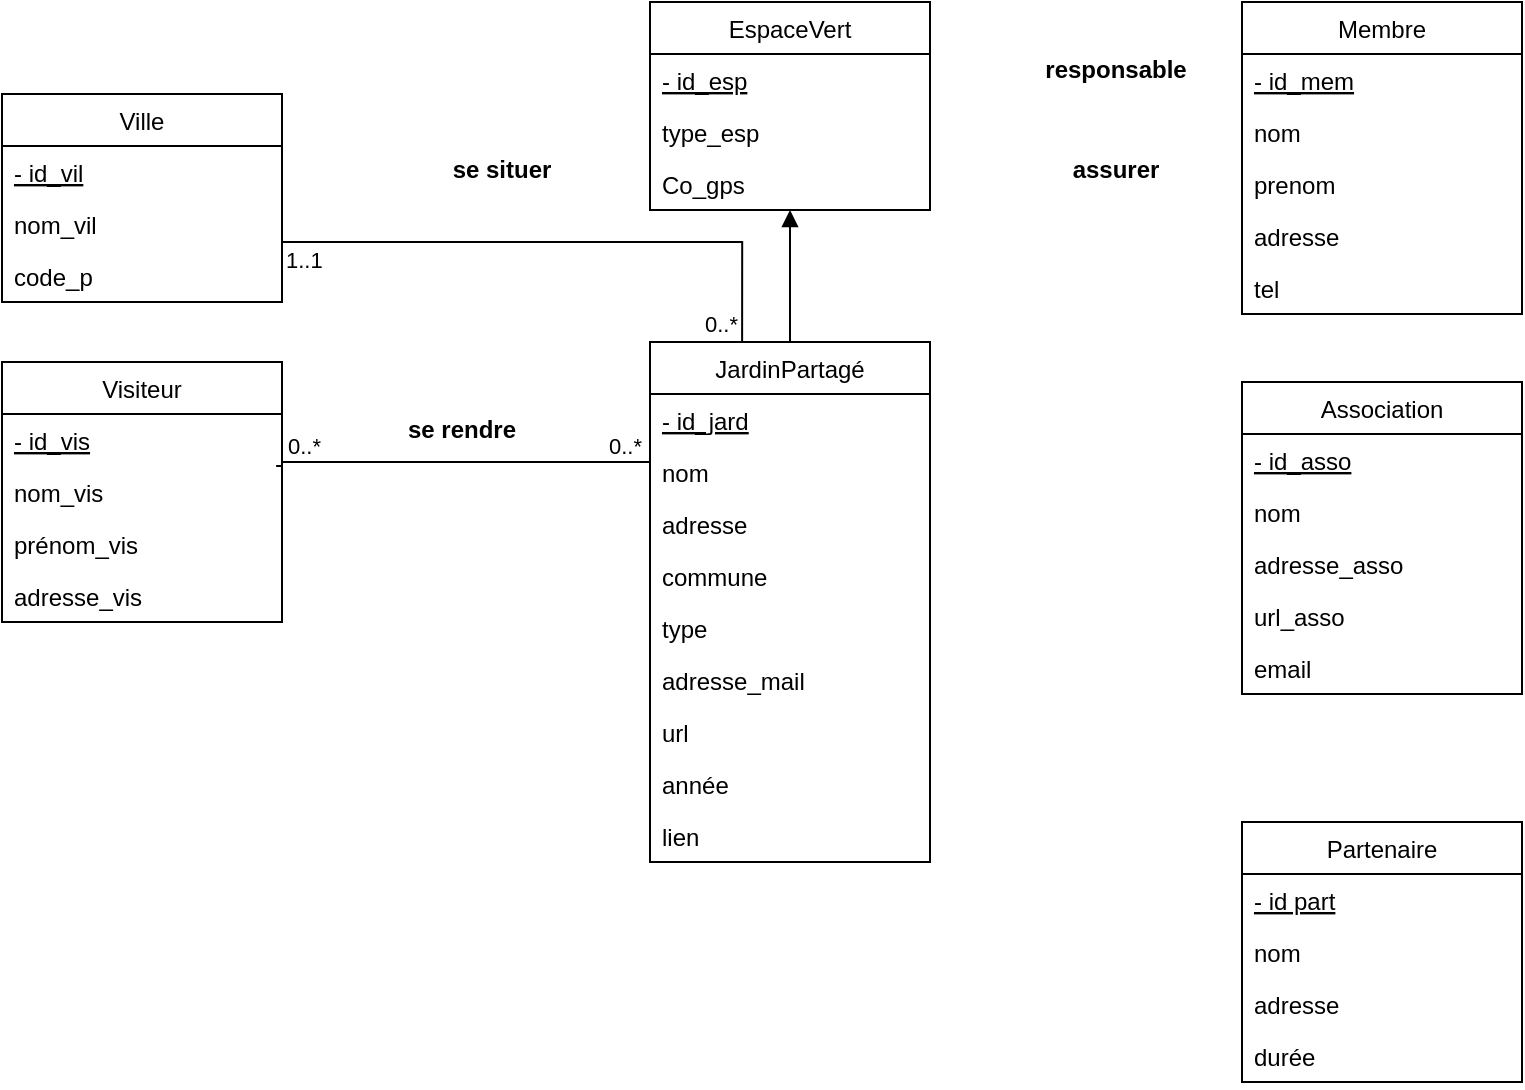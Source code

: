 <mxfile version="20.2.8" type="github">
  <diagram id="DqiYeBTS1EIa6dmCcwR_" name="Page-1">
    <mxGraphModel dx="1038" dy="536" grid="1" gridSize="10" guides="1" tooltips="1" connect="1" arrows="1" fold="1" page="1" pageScale="1" pageWidth="827" pageHeight="1169" math="0" shadow="0">
      <root>
        <mxCell id="0" />
        <mxCell id="1" parent="0" />
        <mxCell id="fsXprgT_zU-8kSGe1b56-10" value="EspaceVert" style="swimlane;fontStyle=0;childLayout=stackLayout;horizontal=1;startSize=26;fillColor=none;horizontalStack=0;resizeParent=1;resizeParentMax=0;resizeLast=0;collapsible=1;marginBottom=0;" parent="1" vertex="1">
          <mxGeometry x="344" y="20" width="140" height="104" as="geometry">
            <mxRectangle x="40" y="40" width="80" height="26" as="alternateBounds" />
          </mxGeometry>
        </mxCell>
        <mxCell id="fsXprgT_zU-8kSGe1b56-11" value="- id_esp " style="text;strokeColor=none;fillColor=none;align=left;verticalAlign=top;spacingLeft=4;spacingRight=4;overflow=hidden;rotatable=0;points=[[0,0.5],[1,0.5]];portConstraint=eastwest;fontStyle=4" parent="fsXprgT_zU-8kSGe1b56-10" vertex="1">
          <mxGeometry y="26" width="140" height="26" as="geometry" />
        </mxCell>
        <mxCell id="fsXprgT_zU-8kSGe1b56-12" value="type_esp " style="text;strokeColor=none;fillColor=none;align=left;verticalAlign=top;spacingLeft=4;spacingRight=4;overflow=hidden;rotatable=0;points=[[0,0.5],[1,0.5]];portConstraint=eastwest;" parent="fsXprgT_zU-8kSGe1b56-10" vertex="1">
          <mxGeometry y="52" width="140" height="26" as="geometry" />
        </mxCell>
        <mxCell id="fsXprgT_zU-8kSGe1b56-13" value="Co_gps " style="text;strokeColor=none;fillColor=none;align=left;verticalAlign=top;spacingLeft=4;spacingRight=4;overflow=hidden;rotatable=0;points=[[0,0.5],[1,0.5]];portConstraint=eastwest;" parent="fsXprgT_zU-8kSGe1b56-10" vertex="1">
          <mxGeometry y="78" width="140" height="26" as="geometry" />
        </mxCell>
        <mxCell id="fsXprgT_zU-8kSGe1b56-14" value="Ville" style="swimlane;fontStyle=0;childLayout=stackLayout;horizontal=1;startSize=26;fillColor=none;horizontalStack=0;resizeParent=1;resizeParentMax=0;resizeLast=0;collapsible=1;marginBottom=0;" parent="1" vertex="1">
          <mxGeometry x="20" y="66" width="140" height="104" as="geometry" />
        </mxCell>
        <mxCell id="fsXprgT_zU-8kSGe1b56-15" value="- id_vil " style="text;strokeColor=none;fillColor=none;align=left;verticalAlign=top;spacingLeft=4;spacingRight=4;overflow=hidden;rotatable=0;points=[[0,0.5],[1,0.5]];portConstraint=eastwest;fontStyle=4" parent="fsXprgT_zU-8kSGe1b56-14" vertex="1">
          <mxGeometry y="26" width="140" height="26" as="geometry" />
        </mxCell>
        <mxCell id="fsXprgT_zU-8kSGe1b56-16" value="nom_vil " style="text;strokeColor=none;fillColor=none;align=left;verticalAlign=top;spacingLeft=4;spacingRight=4;overflow=hidden;rotatable=0;points=[[0,0.5],[1,0.5]];portConstraint=eastwest;" parent="fsXprgT_zU-8kSGe1b56-14" vertex="1">
          <mxGeometry y="52" width="140" height="26" as="geometry" />
        </mxCell>
        <mxCell id="fsXprgT_zU-8kSGe1b56-17" value="code_p " style="text;strokeColor=none;fillColor=none;align=left;verticalAlign=top;spacingLeft=4;spacingRight=4;overflow=hidden;rotatable=0;points=[[0,0.5],[1,0.5]];portConstraint=eastwest;" parent="fsXprgT_zU-8kSGe1b56-14" vertex="1">
          <mxGeometry y="78" width="140" height="26" as="geometry" />
        </mxCell>
        <mxCell id="fsXprgT_zU-8kSGe1b56-20" value="JardinPartagé" style="swimlane;fontStyle=0;childLayout=stackLayout;horizontal=1;startSize=26;fillColor=none;horizontalStack=0;resizeParent=1;resizeParentMax=0;resizeLast=0;collapsible=1;marginBottom=0;" parent="1" vertex="1">
          <mxGeometry x="344" y="190" width="140" height="260" as="geometry" />
        </mxCell>
        <mxCell id="fsXprgT_zU-8kSGe1b56-21" value="- id_jard" style="text;strokeColor=none;fillColor=none;align=left;verticalAlign=top;spacingLeft=4;spacingRight=4;overflow=hidden;rotatable=0;points=[[0,0.5],[1,0.5]];portConstraint=eastwest;fontStyle=4" parent="fsXprgT_zU-8kSGe1b56-20" vertex="1">
          <mxGeometry y="26" width="140" height="26" as="geometry" />
        </mxCell>
        <mxCell id="oLdNrbukNfk5d_UEv6B1-14" value="nom" style="text;strokeColor=none;fillColor=none;align=left;verticalAlign=top;spacingLeft=4;spacingRight=4;overflow=hidden;rotatable=0;points=[[0,0.5],[1,0.5]];portConstraint=eastwest;" vertex="1" parent="fsXprgT_zU-8kSGe1b56-20">
          <mxGeometry y="52" width="140" height="26" as="geometry" />
        </mxCell>
        <mxCell id="fsXprgT_zU-8kSGe1b56-22" value="adresse" style="text;strokeColor=none;fillColor=none;align=left;verticalAlign=top;spacingLeft=4;spacingRight=4;overflow=hidden;rotatable=0;points=[[0,0.5],[1,0.5]];portConstraint=eastwest;" parent="fsXprgT_zU-8kSGe1b56-20" vertex="1">
          <mxGeometry y="78" width="140" height="26" as="geometry" />
        </mxCell>
        <mxCell id="fsXprgT_zU-8kSGe1b56-23" value="commune" style="text;strokeColor=none;fillColor=none;align=left;verticalAlign=top;spacingLeft=4;spacingRight=4;overflow=hidden;rotatable=0;points=[[0,0.5],[1,0.5]];portConstraint=eastwest;" parent="fsXprgT_zU-8kSGe1b56-20" vertex="1">
          <mxGeometry y="104" width="140" height="26" as="geometry" />
        </mxCell>
        <mxCell id="oLdNrbukNfk5d_UEv6B1-3" value="type" style="text;strokeColor=none;fillColor=none;align=left;verticalAlign=top;spacingLeft=4;spacingRight=4;overflow=hidden;rotatable=0;points=[[0,0.5],[1,0.5]];portConstraint=eastwest;" vertex="1" parent="fsXprgT_zU-8kSGe1b56-20">
          <mxGeometry y="130" width="140" height="26" as="geometry" />
        </mxCell>
        <mxCell id="fsXprgT_zU-8kSGe1b56-24" value="adresse_mail" style="text;strokeColor=none;fillColor=none;align=left;verticalAlign=top;spacingLeft=4;spacingRight=4;overflow=hidden;rotatable=0;points=[[0,0.5],[1,0.5]];portConstraint=eastwest;" parent="fsXprgT_zU-8kSGe1b56-20" vertex="1">
          <mxGeometry y="156" width="140" height="26" as="geometry" />
        </mxCell>
        <mxCell id="oLdNrbukNfk5d_UEv6B1-4" value="url" style="text;strokeColor=none;fillColor=none;align=left;verticalAlign=top;spacingLeft=4;spacingRight=4;overflow=hidden;rotatable=0;points=[[0,0.5],[1,0.5]];portConstraint=eastwest;" vertex="1" parent="fsXprgT_zU-8kSGe1b56-20">
          <mxGeometry y="182" width="140" height="26" as="geometry" />
        </mxCell>
        <mxCell id="oLdNrbukNfk5d_UEv6B1-9" value="année" style="text;strokeColor=none;fillColor=none;align=left;verticalAlign=top;spacingLeft=4;spacingRight=4;overflow=hidden;rotatable=0;points=[[0,0.5],[1,0.5]];portConstraint=eastwest;" vertex="1" parent="fsXprgT_zU-8kSGe1b56-20">
          <mxGeometry y="208" width="140" height="26" as="geometry" />
        </mxCell>
        <mxCell id="oLdNrbukNfk5d_UEv6B1-5" value="lien" style="text;strokeColor=none;fillColor=none;align=left;verticalAlign=top;spacingLeft=4;spacingRight=4;overflow=hidden;rotatable=0;points=[[0,0.5],[1,0.5]];portConstraint=eastwest;" vertex="1" parent="fsXprgT_zU-8kSGe1b56-20">
          <mxGeometry y="234" width="140" height="26" as="geometry" />
        </mxCell>
        <mxCell id="fsXprgT_zU-8kSGe1b56-25" value="Association" style="swimlane;fontStyle=0;childLayout=stackLayout;horizontal=1;startSize=26;fillColor=none;horizontalStack=0;resizeParent=1;resizeParentMax=0;resizeLast=0;collapsible=1;marginBottom=0;" parent="1" vertex="1">
          <mxGeometry x="640" y="210" width="140" height="156" as="geometry" />
        </mxCell>
        <mxCell id="fsXprgT_zU-8kSGe1b56-26" value="- id_asso" style="text;strokeColor=none;fillColor=none;align=left;verticalAlign=top;spacingLeft=4;spacingRight=4;overflow=hidden;rotatable=0;points=[[0,0.5],[1,0.5]];portConstraint=eastwest;fontStyle=4" parent="fsXprgT_zU-8kSGe1b56-25" vertex="1">
          <mxGeometry y="26" width="140" height="26" as="geometry" />
        </mxCell>
        <mxCell id="oLdNrbukNfk5d_UEv6B1-7" value="nom" style="text;strokeColor=none;fillColor=none;align=left;verticalAlign=top;spacingLeft=4;spacingRight=4;overflow=hidden;rotatable=0;points=[[0,0.5],[1,0.5]];portConstraint=eastwest;" vertex="1" parent="fsXprgT_zU-8kSGe1b56-25">
          <mxGeometry y="52" width="140" height="26" as="geometry" />
        </mxCell>
        <mxCell id="oLdNrbukNfk5d_UEv6B1-10" value="adresse_asso" style="text;strokeColor=none;fillColor=none;align=left;verticalAlign=top;spacingLeft=4;spacingRight=4;overflow=hidden;rotatable=0;points=[[0,0.5],[1,0.5]];portConstraint=eastwest;" vertex="1" parent="fsXprgT_zU-8kSGe1b56-25">
          <mxGeometry y="78" width="140" height="26" as="geometry" />
        </mxCell>
        <mxCell id="oLdNrbukNfk5d_UEv6B1-8" value="url_asso" style="text;strokeColor=none;fillColor=none;align=left;verticalAlign=top;spacingLeft=4;spacingRight=4;overflow=hidden;rotatable=0;points=[[0,0.5],[1,0.5]];portConstraint=eastwest;" vertex="1" parent="fsXprgT_zU-8kSGe1b56-25">
          <mxGeometry y="104" width="140" height="26" as="geometry" />
        </mxCell>
        <mxCell id="oLdNrbukNfk5d_UEv6B1-11" value="email" style="text;strokeColor=none;fillColor=none;align=left;verticalAlign=top;spacingLeft=4;spacingRight=4;overflow=hidden;rotatable=0;points=[[0,0.5],[1,0.5]];portConstraint=eastwest;" vertex="1" parent="fsXprgT_zU-8kSGe1b56-25">
          <mxGeometry y="130" width="140" height="26" as="geometry" />
        </mxCell>
        <mxCell id="fsXprgT_zU-8kSGe1b56-29" value="Membre" style="swimlane;fontStyle=0;childLayout=stackLayout;horizontal=1;startSize=26;fillColor=none;horizontalStack=0;resizeParent=1;resizeParentMax=0;resizeLast=0;collapsible=1;marginBottom=0;" parent="1" vertex="1">
          <mxGeometry x="640" y="20" width="140" height="156" as="geometry" />
        </mxCell>
        <mxCell id="fsXprgT_zU-8kSGe1b56-30" value="- id_mem" style="text;strokeColor=none;fillColor=none;align=left;verticalAlign=top;spacingLeft=4;spacingRight=4;overflow=hidden;rotatable=0;points=[[0,0.5],[1,0.5]];portConstraint=eastwest;fontStyle=4" parent="fsXprgT_zU-8kSGe1b56-29" vertex="1">
          <mxGeometry y="26" width="140" height="26" as="geometry" />
        </mxCell>
        <mxCell id="fsXprgT_zU-8kSGe1b56-31" value="nom" style="text;strokeColor=none;fillColor=none;align=left;verticalAlign=top;spacingLeft=4;spacingRight=4;overflow=hidden;rotatable=0;points=[[0,0.5],[1,0.5]];portConstraint=eastwest;" parent="fsXprgT_zU-8kSGe1b56-29" vertex="1">
          <mxGeometry y="52" width="140" height="26" as="geometry" />
        </mxCell>
        <mxCell id="fsXprgT_zU-8kSGe1b56-32" value="prenom" style="text;strokeColor=none;fillColor=none;align=left;verticalAlign=top;spacingLeft=4;spacingRight=4;overflow=hidden;rotatable=0;points=[[0,0.5],[1,0.5]];portConstraint=eastwest;" parent="fsXprgT_zU-8kSGe1b56-29" vertex="1">
          <mxGeometry y="78" width="140" height="26" as="geometry" />
        </mxCell>
        <mxCell id="fsXprgT_zU-8kSGe1b56-33" value="adresse" style="text;strokeColor=none;fillColor=none;align=left;verticalAlign=top;spacingLeft=4;spacingRight=4;overflow=hidden;rotatable=0;points=[[0,0.5],[1,0.5]];portConstraint=eastwest;" parent="fsXprgT_zU-8kSGe1b56-29" vertex="1">
          <mxGeometry y="104" width="140" height="26" as="geometry" />
        </mxCell>
        <mxCell id="fsXprgT_zU-8kSGe1b56-34" value="tel" style="text;strokeColor=none;fillColor=none;align=left;verticalAlign=top;spacingLeft=4;spacingRight=4;overflow=hidden;rotatable=0;points=[[0,0.5],[1,0.5]];portConstraint=eastwest;" parent="fsXprgT_zU-8kSGe1b56-29" vertex="1">
          <mxGeometry y="130" width="140" height="26" as="geometry" />
        </mxCell>
        <mxCell id="fsXprgT_zU-8kSGe1b56-35" value="Visiteur" style="swimlane;fontStyle=0;childLayout=stackLayout;horizontal=1;startSize=26;fillColor=none;horizontalStack=0;resizeParent=1;resizeParentMax=0;resizeLast=0;collapsible=1;marginBottom=0;" parent="1" vertex="1">
          <mxGeometry x="20" y="200" width="140" height="130" as="geometry" />
        </mxCell>
        <mxCell id="fsXprgT_zU-8kSGe1b56-36" value="- id_vis" style="text;strokeColor=none;fillColor=none;align=left;verticalAlign=top;spacingLeft=4;spacingRight=4;overflow=hidden;rotatable=0;points=[[0,0.5],[1,0.5]];portConstraint=eastwest;fontStyle=4" parent="fsXprgT_zU-8kSGe1b56-35" vertex="1">
          <mxGeometry y="26" width="140" height="26" as="geometry" />
        </mxCell>
        <mxCell id="fsXprgT_zU-8kSGe1b56-38" value="nom_vis" style="text;strokeColor=none;fillColor=none;align=left;verticalAlign=top;spacingLeft=4;spacingRight=4;overflow=hidden;rotatable=0;points=[[0,0.5],[1,0.5]];portConstraint=eastwest;" parent="fsXprgT_zU-8kSGe1b56-35" vertex="1">
          <mxGeometry y="52" width="140" height="26" as="geometry" />
        </mxCell>
        <mxCell id="fsXprgT_zU-8kSGe1b56-39" value="prénom_vis" style="text;strokeColor=none;fillColor=none;align=left;verticalAlign=top;spacingLeft=4;spacingRight=4;overflow=hidden;rotatable=0;points=[[0,0.5],[1,0.5]];portConstraint=eastwest;" parent="fsXprgT_zU-8kSGe1b56-35" vertex="1">
          <mxGeometry y="78" width="140" height="26" as="geometry" />
        </mxCell>
        <mxCell id="oLdNrbukNfk5d_UEv6B1-6" value="adresse_vis" style="text;strokeColor=none;fillColor=none;align=left;verticalAlign=top;spacingLeft=4;spacingRight=4;overflow=hidden;rotatable=0;points=[[0,0.5],[1,0.5]];portConstraint=eastwest;" vertex="1" parent="fsXprgT_zU-8kSGe1b56-35">
          <mxGeometry y="104" width="140" height="26" as="geometry" />
        </mxCell>
        <mxCell id="fsXprgT_zU-8kSGe1b56-40" value="Partenaire" style="swimlane;fontStyle=0;childLayout=stackLayout;horizontal=1;startSize=26;fillColor=none;horizontalStack=0;resizeParent=1;resizeParentMax=0;resizeLast=0;collapsible=1;marginBottom=0;" parent="1" vertex="1">
          <mxGeometry x="640" y="430" width="140" height="130" as="geometry" />
        </mxCell>
        <mxCell id="fsXprgT_zU-8kSGe1b56-41" value="- id part" style="text;strokeColor=none;fillColor=none;align=left;verticalAlign=top;spacingLeft=4;spacingRight=4;overflow=hidden;rotatable=0;points=[[0,0.5],[1,0.5]];portConstraint=eastwest;fontStyle=4" parent="fsXprgT_zU-8kSGe1b56-40" vertex="1">
          <mxGeometry y="26" width="140" height="26" as="geometry" />
        </mxCell>
        <mxCell id="fsXprgT_zU-8kSGe1b56-42" value="nom" style="text;strokeColor=none;fillColor=none;align=left;verticalAlign=top;spacingLeft=4;spacingRight=4;overflow=hidden;rotatable=0;points=[[0,0.5],[1,0.5]];portConstraint=eastwest;" parent="fsXprgT_zU-8kSGe1b56-40" vertex="1">
          <mxGeometry y="52" width="140" height="26" as="geometry" />
        </mxCell>
        <mxCell id="fsXprgT_zU-8kSGe1b56-43" value="adresse" style="text;strokeColor=none;fillColor=none;align=left;verticalAlign=top;spacingLeft=4;spacingRight=4;overflow=hidden;rotatable=0;points=[[0,0.5],[1,0.5]];portConstraint=eastwest;" parent="fsXprgT_zU-8kSGe1b56-40" vertex="1">
          <mxGeometry y="78" width="140" height="26" as="geometry" />
        </mxCell>
        <mxCell id="oLdNrbukNfk5d_UEv6B1-12" value="durée" style="text;strokeColor=none;fillColor=none;align=left;verticalAlign=top;spacingLeft=4;spacingRight=4;overflow=hidden;rotatable=0;points=[[0,0.5],[1,0.5]];portConstraint=eastwest;" vertex="1" parent="fsXprgT_zU-8kSGe1b56-40">
          <mxGeometry y="104" width="140" height="26" as="geometry" />
        </mxCell>
        <mxCell id="fsXprgT_zU-8kSGe1b56-71" value="se situer" style="text;align=center;fontStyle=1;verticalAlign=middle;spacingLeft=3;spacingRight=3;strokeColor=none;rotatable=0;points=[[0,0.5],[1,0.5]];portConstraint=eastwest;" parent="1" vertex="1">
          <mxGeometry x="230" y="90" width="80" height="26" as="geometry" />
        </mxCell>
        <mxCell id="fsXprgT_zU-8kSGe1b56-74" value="responsable" style="text;align=center;fontStyle=1;verticalAlign=middle;spacingLeft=3;spacingRight=3;strokeColor=none;rotatable=0;points=[[0,0.5],[1,0.5]];portConstraint=eastwest;" parent="1" vertex="1">
          <mxGeometry x="537" y="40" width="80" height="26" as="geometry" />
        </mxCell>
        <mxCell id="fsXprgT_zU-8kSGe1b56-75" value="se rendre" style="text;align=center;fontStyle=1;verticalAlign=middle;spacingLeft=3;spacingRight=3;strokeColor=none;rotatable=0;points=[[0,0.5],[1,0.5]];portConstraint=eastwest;" parent="1" vertex="1">
          <mxGeometry x="210" y="220" width="80" height="26" as="geometry" />
        </mxCell>
        <mxCell id="fsXprgT_zU-8kSGe1b56-76" value="assurer" style="text;align=center;fontStyle=1;verticalAlign=middle;spacingLeft=3;spacingRight=3;strokeColor=none;rotatable=0;points=[[0,0.5],[1,0.5]];portConstraint=eastwest;" parent="1" vertex="1">
          <mxGeometry x="537" y="90" width="80" height="26" as="geometry" />
        </mxCell>
        <mxCell id="oLdNrbukNfk5d_UEv6B1-13" value="" style="endArrow=block;endFill=1;html=1;rounded=0;exitX=0.5;exitY=0;exitDx=0;exitDy=0;entryX=0.5;entryY=1;entryDx=0;entryDy=0;" edge="1" parent="1" source="fsXprgT_zU-8kSGe1b56-20" target="fsXprgT_zU-8kSGe1b56-10">
          <mxGeometry width="160" relative="1" as="geometry">
            <mxPoint x="330" y="280" as="sourcePoint" />
            <mxPoint x="410" y="130" as="targetPoint" />
          </mxGeometry>
        </mxCell>
        <mxCell id="oLdNrbukNfk5d_UEv6B1-15" value="" style="endArrow=none;html=1;edgeStyle=orthogonalEdgeStyle;rounded=0;exitX=1;exitY=0.5;exitDx=0;exitDy=0;entryX=0.329;entryY=0;entryDx=0;entryDy=0;entryPerimeter=0;" edge="1" parent="1" source="fsXprgT_zU-8kSGe1b56-17" target="fsXprgT_zU-8kSGe1b56-20">
          <mxGeometry relative="1" as="geometry">
            <mxPoint x="140" y="160" as="sourcePoint" />
            <mxPoint x="300" y="160" as="targetPoint" />
            <Array as="points">
              <mxPoint x="160" y="140" />
              <mxPoint x="390" y="140" />
            </Array>
          </mxGeometry>
        </mxCell>
        <mxCell id="oLdNrbukNfk5d_UEv6B1-16" value="1..1" style="edgeLabel;resizable=0;html=1;align=left;verticalAlign=bottom;" connectable="0" vertex="1" parent="oLdNrbukNfk5d_UEv6B1-15">
          <mxGeometry x="-1" relative="1" as="geometry" />
        </mxCell>
        <mxCell id="oLdNrbukNfk5d_UEv6B1-17" value="0..*" style="edgeLabel;resizable=0;html=1;align=right;verticalAlign=bottom;" connectable="0" vertex="1" parent="oLdNrbukNfk5d_UEv6B1-15">
          <mxGeometry x="1" relative="1" as="geometry">
            <mxPoint x="-2" as="offset" />
          </mxGeometry>
        </mxCell>
        <mxCell id="oLdNrbukNfk5d_UEv6B1-19" value="" style="endArrow=none;html=1;edgeStyle=orthogonalEdgeStyle;rounded=0;entryX=0;entryY=0.5;entryDx=0;entryDy=0;exitX=0.979;exitY=0;exitDx=0;exitDy=0;exitPerimeter=0;" edge="1" parent="1" source="fsXprgT_zU-8kSGe1b56-38" target="fsXprgT_zU-8kSGe1b56-22">
          <mxGeometry relative="1" as="geometry">
            <mxPoint x="170" y="250" as="sourcePoint" />
            <mxPoint x="400.06" y="200" as="targetPoint" />
            <Array as="points">
              <mxPoint x="160" y="252" />
              <mxPoint x="160" y="250" />
              <mxPoint x="344" y="250" />
            </Array>
          </mxGeometry>
        </mxCell>
        <mxCell id="oLdNrbukNfk5d_UEv6B1-20" value="0..*" style="edgeLabel;resizable=0;html=1;align=left;verticalAlign=bottom;" connectable="0" vertex="1" parent="oLdNrbukNfk5d_UEv6B1-19">
          <mxGeometry x="-1" relative="1" as="geometry">
            <mxPoint x="4" y="-2" as="offset" />
          </mxGeometry>
        </mxCell>
        <mxCell id="oLdNrbukNfk5d_UEv6B1-21" value="0..*" style="edgeLabel;resizable=0;html=1;align=right;verticalAlign=bottom;" connectable="0" vertex="1" parent="oLdNrbukNfk5d_UEv6B1-19">
          <mxGeometry x="1" relative="1" as="geometry">
            <mxPoint x="-4" y="-31" as="offset" />
          </mxGeometry>
        </mxCell>
      </root>
    </mxGraphModel>
  </diagram>
</mxfile>

